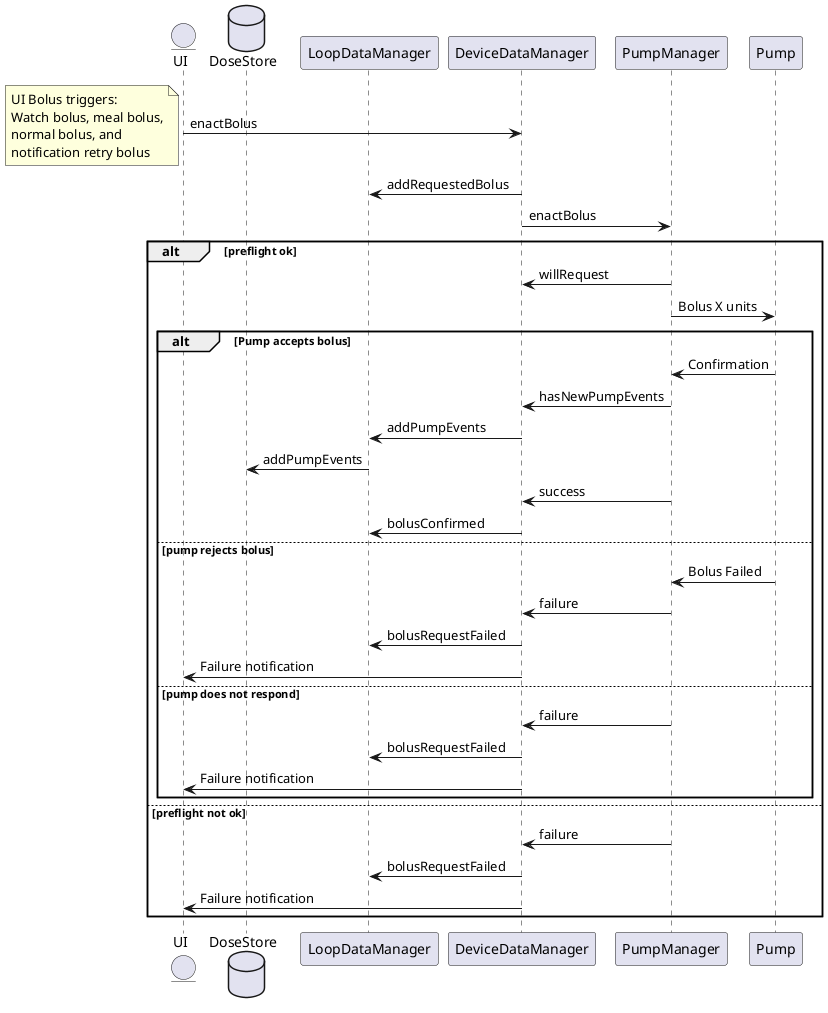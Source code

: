 @startuml
entity UI
database DoseStore
participant LoopDataManager
participant DeviceDataManager
participant PumpManager
participant Pump

UI -> DeviceDataManager: enactBolus
note left
UI Bolus triggers:
Watch bolus, meal bolus,
normal bolus, and
notification retry bolus
end note
DeviceDataManager -> LoopDataManager: addRequestedBolus
DeviceDataManager -> PumpManager: enactBolus
alt preflight ok
  PumpManager -> DeviceDataManager: willRequest
  PumpManager -> Pump: Bolus X units

  alt Pump accepts bolus

     Pump -> PumpManager: Confirmation
     PumpManager -> DeviceDataManager: hasNewPumpEvents
     DeviceDataManager -> LoopDataManager: addPumpEvents
     LoopDataManager -> DoseStore: addPumpEvents
     PumpManager -> DeviceDataManager: success
     DeviceDataManager -> LoopDataManager: bolusConfirmed

  else pump rejects bolus

     Pump -> PumpManager: Bolus Failed
     PumpManager -> DeviceDataManager: failure
     DeviceDataManager -> LoopDataManager: bolusRequestFailed
     DeviceDataManager -> UI: Failure notification

  else pump does not respond

     PumpManager -> DeviceDataManager: failure
     DeviceDataManager -> LoopDataManager: bolusRequestFailed
     DeviceDataManager -> UI: Failure notification

  end
else preflight not ok
  PumpManager -> DeviceDataManager: failure
  DeviceDataManager -> LoopDataManager: bolusRequestFailed
  DeviceDataManager -> UI: Failure notification
end
@enduml
